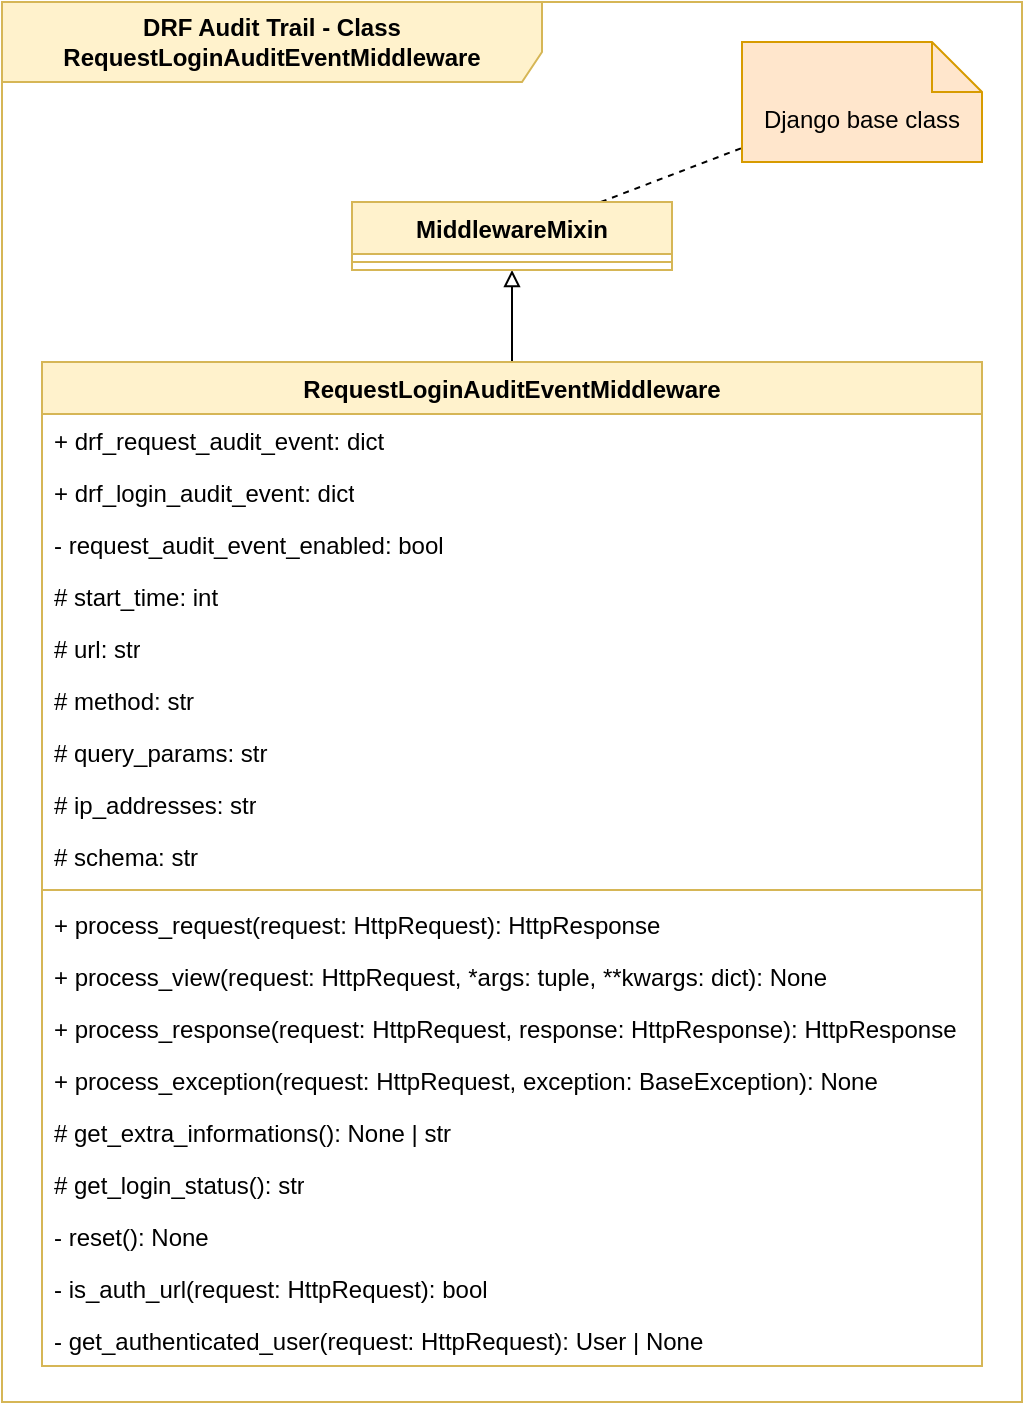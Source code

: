 <mxfile version="24.4.0" type="device" pages="5">
  <diagram name="Classes" id="BNUkrQ4gxxTXArtku14U">
    <mxGraphModel dx="2224" dy="1943" grid="1" gridSize="10" guides="1" tooltips="1" connect="1" arrows="1" fold="1" page="1" pageScale="1" pageWidth="850" pageHeight="1100" math="0" shadow="0">
      <root>
        <mxCell id="0" />
        <mxCell id="1" parent="0" />
        <mxCell id="EHABAdEqgiZOR1MLIZCe-3" value="&lt;b&gt;DRF Audit Trail - Class&lt;/b&gt;&lt;div&gt;&lt;b&gt;RequestLoginAuditEventMiddleware&lt;/b&gt;&lt;b&gt;&lt;br&gt;&lt;/b&gt;&lt;/div&gt;" style="shape=umlFrame;whiteSpace=wrap;html=1;pointerEvents=0;recursiveResize=0;container=1;collapsible=0;width=270;height=40;shadow=0;fillColor=#fff2cc;strokeColor=#d6b656;" parent="1" vertex="1">
          <mxGeometry x="-640" y="-990" width="510" height="700" as="geometry" />
        </mxCell>
        <mxCell id="eA1qzpGKKkhgZGazGJqd-11" style="rounded=0;orthogonalLoop=1;jettySize=auto;html=1;endArrow=block;endFill=0;shadow=0;entryX=0.5;entryY=1;entryDx=0;entryDy=0;exitX=0.5;exitY=0;exitDx=0;exitDy=0;" parent="EHABAdEqgiZOR1MLIZCe-3" source="NPW25lGTGLOJ43XzTEiW-12" target="NPW25lGTGLOJ43XzTEiW-4" edge="1">
          <mxGeometry relative="1" as="geometry">
            <mxPoint x="230" y="111.897" as="sourcePoint" />
            <mxPoint x="170" y="150" as="targetPoint" />
          </mxGeometry>
        </mxCell>
        <mxCell id="NPW25lGTGLOJ43XzTEiW-9" style="rounded=0;orthogonalLoop=1;jettySize=auto;html=1;dashed=1;endArrow=none;endFill=0;" parent="EHABAdEqgiZOR1MLIZCe-3" source="NPW25lGTGLOJ43XzTEiW-4" target="N1MeY7gcO140Hl4LK4jL-1" edge="1">
          <mxGeometry relative="1" as="geometry" />
        </mxCell>
        <mxCell id="NPW25lGTGLOJ43XzTEiW-4" value="&lt;b&gt;MiddlewareMixin&lt;/b&gt;" style="swimlane;fontStyle=1;align=center;verticalAlign=top;childLayout=stackLayout;horizontal=1;startSize=26;horizontalStack=0;resizeParent=1;resizeParentMax=0;resizeLast=0;collapsible=1;marginBottom=0;whiteSpace=wrap;html=1;fillColor=#fff2cc;strokeColor=#d6b656;" parent="EHABAdEqgiZOR1MLIZCe-3" vertex="1">
          <mxGeometry x="175" y="100" width="160" height="34" as="geometry" />
        </mxCell>
        <mxCell id="NPW25lGTGLOJ43XzTEiW-6" value="" style="line;strokeWidth=1;fillColor=none;align=left;verticalAlign=middle;spacingTop=-1;spacingLeft=3;spacingRight=3;rotatable=0;labelPosition=right;points=[];portConstraint=eastwest;strokeColor=inherit;" parent="NPW25lGTGLOJ43XzTEiW-4" vertex="1">
          <mxGeometry y="26" width="160" height="8" as="geometry" />
        </mxCell>
        <mxCell id="N1MeY7gcO140Hl4LK4jL-1" value="Django base class" style="shape=note2;boundedLbl=1;whiteSpace=wrap;html=1;size=25;verticalAlign=top;align=center;fillColor=#ffe6cc;strokeColor=#d79b00;" parent="EHABAdEqgiZOR1MLIZCe-3" vertex="1">
          <mxGeometry x="370" y="20" width="120" height="60" as="geometry" />
        </mxCell>
        <mxCell id="NPW25lGTGLOJ43XzTEiW-12" value="RequestLoginAuditEventMiddleware" style="swimlane;fontStyle=1;align=center;verticalAlign=top;childLayout=stackLayout;horizontal=1;startSize=26;horizontalStack=0;resizeParent=1;resizeParentMax=0;resizeLast=0;collapsible=1;marginBottom=0;whiteSpace=wrap;html=1;fillColor=#fff2cc;strokeColor=#d6b656;" parent="EHABAdEqgiZOR1MLIZCe-3" vertex="1">
          <mxGeometry x="20" y="180" width="470" height="502" as="geometry" />
        </mxCell>
        <mxCell id="NPW25lGTGLOJ43XzTEiW-13" value="+ drf_request_audit_event: dict" style="text;strokeColor=none;fillColor=none;align=left;verticalAlign=top;spacingLeft=4;spacingRight=4;overflow=hidden;rotatable=0;points=[[0,0.5],[1,0.5]];portConstraint=eastwest;whiteSpace=wrap;html=1;" parent="NPW25lGTGLOJ43XzTEiW-12" vertex="1">
          <mxGeometry y="26" width="470" height="26" as="geometry" />
        </mxCell>
        <mxCell id="NPW25lGTGLOJ43XzTEiW-17" value="+ drf_login_audit_event: dict" style="text;strokeColor=none;fillColor=none;align=left;verticalAlign=top;spacingLeft=4;spacingRight=4;overflow=hidden;rotatable=0;points=[[0,0.5],[1,0.5]];portConstraint=eastwest;whiteSpace=wrap;html=1;" parent="NPW25lGTGLOJ43XzTEiW-12" vertex="1">
          <mxGeometry y="52" width="470" height="26" as="geometry" />
        </mxCell>
        <mxCell id="NPW25lGTGLOJ43XzTEiW-18" value="- request_audit_event_enabled: bool" style="text;strokeColor=none;fillColor=none;align=left;verticalAlign=top;spacingLeft=4;spacingRight=4;overflow=hidden;rotatable=0;points=[[0,0.5],[1,0.5]];portConstraint=eastwest;whiteSpace=wrap;html=1;" parent="NPW25lGTGLOJ43XzTEiW-12" vertex="1">
          <mxGeometry y="78" width="470" height="26" as="geometry" />
        </mxCell>
        <mxCell id="NPW25lGTGLOJ43XzTEiW-19" value="# start_time: int" style="text;strokeColor=none;fillColor=none;align=left;verticalAlign=top;spacingLeft=4;spacingRight=4;overflow=hidden;rotatable=0;points=[[0,0.5],[1,0.5]];portConstraint=eastwest;whiteSpace=wrap;html=1;" parent="NPW25lGTGLOJ43XzTEiW-12" vertex="1">
          <mxGeometry y="104" width="470" height="26" as="geometry" />
        </mxCell>
        <mxCell id="NPW25lGTGLOJ43XzTEiW-20" value="# url: str" style="text;strokeColor=none;fillColor=none;align=left;verticalAlign=top;spacingLeft=4;spacingRight=4;overflow=hidden;rotatable=0;points=[[0,0.5],[1,0.5]];portConstraint=eastwest;whiteSpace=wrap;html=1;" parent="NPW25lGTGLOJ43XzTEiW-12" vertex="1">
          <mxGeometry y="130" width="470" height="26" as="geometry" />
        </mxCell>
        <mxCell id="NPW25lGTGLOJ43XzTEiW-21" value="# method: str" style="text;strokeColor=none;fillColor=none;align=left;verticalAlign=top;spacingLeft=4;spacingRight=4;overflow=hidden;rotatable=0;points=[[0,0.5],[1,0.5]];portConstraint=eastwest;whiteSpace=wrap;html=1;" parent="NPW25lGTGLOJ43XzTEiW-12" vertex="1">
          <mxGeometry y="156" width="470" height="26" as="geometry" />
        </mxCell>
        <mxCell id="NPW25lGTGLOJ43XzTEiW-22" value="# query_params: str" style="text;strokeColor=none;fillColor=none;align=left;verticalAlign=top;spacingLeft=4;spacingRight=4;overflow=hidden;rotatable=0;points=[[0,0.5],[1,0.5]];portConstraint=eastwest;whiteSpace=wrap;html=1;" parent="NPW25lGTGLOJ43XzTEiW-12" vertex="1">
          <mxGeometry y="182" width="470" height="26" as="geometry" />
        </mxCell>
        <mxCell id="NPW25lGTGLOJ43XzTEiW-23" value="# ip_addresses: str" style="text;strokeColor=none;fillColor=none;align=left;verticalAlign=top;spacingLeft=4;spacingRight=4;overflow=hidden;rotatable=0;points=[[0,0.5],[1,0.5]];portConstraint=eastwest;whiteSpace=wrap;html=1;" parent="NPW25lGTGLOJ43XzTEiW-12" vertex="1">
          <mxGeometry y="208" width="470" height="26" as="geometry" />
        </mxCell>
        <mxCell id="NPW25lGTGLOJ43XzTEiW-49" value="# schema: str" style="text;strokeColor=none;fillColor=none;align=left;verticalAlign=top;spacingLeft=4;spacingRight=4;overflow=hidden;rotatable=0;points=[[0,0.5],[1,0.5]];portConstraint=eastwest;whiteSpace=wrap;html=1;" parent="NPW25lGTGLOJ43XzTEiW-12" vertex="1">
          <mxGeometry y="234" width="470" height="26" as="geometry" />
        </mxCell>
        <mxCell id="NPW25lGTGLOJ43XzTEiW-14" value="" style="line;strokeWidth=1;fillColor=none;align=left;verticalAlign=middle;spacingTop=-1;spacingLeft=3;spacingRight=3;rotatable=0;labelPosition=right;points=[];portConstraint=eastwest;strokeColor=inherit;" parent="NPW25lGTGLOJ43XzTEiW-12" vertex="1">
          <mxGeometry y="260" width="470" height="8" as="geometry" />
        </mxCell>
        <mxCell id="NPW25lGTGLOJ43XzTEiW-15" value="+ process_request(request: HttpRequest): HttpResponse" style="text;strokeColor=none;fillColor=none;align=left;verticalAlign=top;spacingLeft=4;spacingRight=4;overflow=hidden;rotatable=0;points=[[0,0.5],[1,0.5]];portConstraint=eastwest;whiteSpace=wrap;html=1;" parent="NPW25lGTGLOJ43XzTEiW-12" vertex="1">
          <mxGeometry y="268" width="470" height="26" as="geometry" />
        </mxCell>
        <mxCell id="NPW25lGTGLOJ43XzTEiW-50" value="+ process_view(request: HttpRequest, *args: tuple, **kwargs: dict): None" style="text;strokeColor=none;fillColor=none;align=left;verticalAlign=top;spacingLeft=4;spacingRight=4;overflow=hidden;rotatable=0;points=[[0,0.5],[1,0.5]];portConstraint=eastwest;whiteSpace=wrap;html=1;" parent="NPW25lGTGLOJ43XzTEiW-12" vertex="1">
          <mxGeometry y="294" width="470" height="26" as="geometry" />
        </mxCell>
        <mxCell id="NPW25lGTGLOJ43XzTEiW-51" value="+ process_response(request: HttpRequest, response: HttpResponse): HttpResponse" style="text;strokeColor=none;fillColor=none;align=left;verticalAlign=top;spacingLeft=4;spacingRight=4;overflow=hidden;rotatable=0;points=[[0,0.5],[1,0.5]];portConstraint=eastwest;whiteSpace=wrap;html=1;" parent="NPW25lGTGLOJ43XzTEiW-12" vertex="1">
          <mxGeometry y="320" width="470" height="26" as="geometry" />
        </mxCell>
        <mxCell id="NPW25lGTGLOJ43XzTEiW-52" value="+ process_exception(request: HttpRequest, exception: BaseException): None" style="text;strokeColor=none;fillColor=none;align=left;verticalAlign=top;spacingLeft=4;spacingRight=4;overflow=hidden;rotatable=0;points=[[0,0.5],[1,0.5]];portConstraint=eastwest;whiteSpace=wrap;html=1;" parent="NPW25lGTGLOJ43XzTEiW-12" vertex="1">
          <mxGeometry y="346" width="470" height="26" as="geometry" />
        </mxCell>
        <mxCell id="NPW25lGTGLOJ43XzTEiW-53" value="# get_extra_informations(): None | str" style="text;strokeColor=none;fillColor=none;align=left;verticalAlign=top;spacingLeft=4;spacingRight=4;overflow=hidden;rotatable=0;points=[[0,0.5],[1,0.5]];portConstraint=eastwest;whiteSpace=wrap;html=1;" parent="NPW25lGTGLOJ43XzTEiW-12" vertex="1">
          <mxGeometry y="372" width="470" height="26" as="geometry" />
        </mxCell>
        <mxCell id="NPW25lGTGLOJ43XzTEiW-54" value="# get_login_status(): str" style="text;strokeColor=none;fillColor=none;align=left;verticalAlign=top;spacingLeft=4;spacingRight=4;overflow=hidden;rotatable=0;points=[[0,0.5],[1,0.5]];portConstraint=eastwest;whiteSpace=wrap;html=1;" parent="NPW25lGTGLOJ43XzTEiW-12" vertex="1">
          <mxGeometry y="398" width="470" height="26" as="geometry" />
        </mxCell>
        <mxCell id="NPW25lGTGLOJ43XzTEiW-55" value="- reset(): None" style="text;strokeColor=none;fillColor=none;align=left;verticalAlign=top;spacingLeft=4;spacingRight=4;overflow=hidden;rotatable=0;points=[[0,0.5],[1,0.5]];portConstraint=eastwest;whiteSpace=wrap;html=1;" parent="NPW25lGTGLOJ43XzTEiW-12" vertex="1">
          <mxGeometry y="424" width="470" height="26" as="geometry" />
        </mxCell>
        <mxCell id="NPW25lGTGLOJ43XzTEiW-56" value="- is_auth_url(request: HttpRequest): bool" style="text;strokeColor=none;fillColor=none;align=left;verticalAlign=top;spacingLeft=4;spacingRight=4;overflow=hidden;rotatable=0;points=[[0,0.5],[1,0.5]];portConstraint=eastwest;whiteSpace=wrap;html=1;" parent="NPW25lGTGLOJ43XzTEiW-12" vertex="1">
          <mxGeometry y="450" width="470" height="26" as="geometry" />
        </mxCell>
        <mxCell id="NPW25lGTGLOJ43XzTEiW-57" value="- get_authenticated_user(request: HttpRequest): User | None" style="text;strokeColor=none;fillColor=none;align=left;verticalAlign=top;spacingLeft=4;spacingRight=4;overflow=hidden;rotatable=0;points=[[0,0.5],[1,0.5]];portConstraint=eastwest;whiteSpace=wrap;html=1;" parent="NPW25lGTGLOJ43XzTEiW-12" vertex="1">
          <mxGeometry y="476" width="470" height="26" as="geometry" />
        </mxCell>
      </root>
    </mxGraphModel>
  </diagram>
  <diagram id="JHTwjO6HbVxCdvPvqPvJ" name="DER">
    <mxGraphModel dx="1374" dy="843" grid="1" gridSize="10" guides="1" tooltips="1" connect="1" arrows="1" fold="1" page="1" pageScale="1" pageWidth="850" pageHeight="1100" math="0" shadow="0">
      <root>
        <mxCell id="0" />
        <mxCell id="1" parent="0" />
        <mxCell id="_B_bOpre39auC-GVk16h-1" value="&lt;span style=&quot;font-weight: 700;&quot;&gt;DRF Audit Trail - DER&lt;/span&gt;" style="shape=umlFrame;whiteSpace=wrap;html=1;pointerEvents=0;recursiveResize=0;container=1;collapsible=0;width=160;fillColor=#fff2cc;strokeColor=#d6b656;" parent="1" vertex="1">
          <mxGeometry x="40" y="250" width="770" height="520" as="geometry" />
        </mxCell>
        <mxCell id="0nlEcby6L9T7chjrlaOP-10" value="RequestAuditEvent" style="shape=table;startSize=30;container=1;collapsible=1;childLayout=tableLayout;fixedRows=1;rowLines=0;fontStyle=1;align=center;resizeLast=1;html=1;fillColor=#fff2cc;strokeColor=#d6b656;" parent="_B_bOpre39auC-GVk16h-1" vertex="1">
          <mxGeometry x="300" y="20" width="180" height="480" as="geometry" />
        </mxCell>
        <mxCell id="0nlEcby6L9T7chjrlaOP-11" value="" style="shape=tableRow;horizontal=0;startSize=0;swimlaneHead=0;swimlaneBody=0;fillColor=none;collapsible=0;dropTarget=0;points=[[0,0.5],[1,0.5]];portConstraint=eastwest;top=0;left=0;right=0;bottom=1;" parent="0nlEcby6L9T7chjrlaOP-10" vertex="1">
          <mxGeometry y="30" width="180" height="30" as="geometry" />
        </mxCell>
        <mxCell id="0nlEcby6L9T7chjrlaOP-12" value="PK" style="shape=partialRectangle;connectable=0;fillColor=none;top=0;left=0;bottom=0;right=0;fontStyle=1;overflow=hidden;whiteSpace=wrap;html=1;" parent="0nlEcby6L9T7chjrlaOP-11" vertex="1">
          <mxGeometry width="30" height="30" as="geometry">
            <mxRectangle width="30" height="30" as="alternateBounds" />
          </mxGeometry>
        </mxCell>
        <mxCell id="0nlEcby6L9T7chjrlaOP-13" value="id - int" style="shape=partialRectangle;connectable=0;fillColor=none;top=0;left=0;bottom=0;right=0;align=left;spacingLeft=6;fontStyle=5;overflow=hidden;whiteSpace=wrap;html=1;" parent="0nlEcby6L9T7chjrlaOP-11" vertex="1">
          <mxGeometry x="30" width="150" height="30" as="geometry">
            <mxRectangle width="150" height="30" as="alternateBounds" />
          </mxGeometry>
        </mxCell>
        <mxCell id="0nlEcby6L9T7chjrlaOP-17" value="" style="shape=tableRow;horizontal=0;startSize=0;swimlaneHead=0;swimlaneBody=0;fillColor=none;collapsible=0;dropTarget=0;points=[[0,0.5],[1,0.5]];portConstraint=eastwest;top=0;left=0;right=0;bottom=0;" parent="0nlEcby6L9T7chjrlaOP-10" vertex="1">
          <mxGeometry y="60" width="180" height="30" as="geometry" />
        </mxCell>
        <mxCell id="0nlEcby6L9T7chjrlaOP-18" value="" style="shape=partialRectangle;connectable=0;fillColor=none;top=0;left=0;bottom=0;right=0;editable=1;overflow=hidden;whiteSpace=wrap;html=1;" parent="0nlEcby6L9T7chjrlaOP-17" vertex="1">
          <mxGeometry width="30" height="30" as="geometry">
            <mxRectangle width="30" height="30" as="alternateBounds" />
          </mxGeometry>
        </mxCell>
        <mxCell id="0nlEcby6L9T7chjrlaOP-19" value="extra_information - text" style="shape=partialRectangle;connectable=0;fillColor=none;top=0;left=0;bottom=0;right=0;align=left;spacingLeft=6;overflow=hidden;whiteSpace=wrap;html=1;" parent="0nlEcby6L9T7chjrlaOP-17" vertex="1">
          <mxGeometry x="30" width="150" height="30" as="geometry">
            <mxRectangle width="150" height="30" as="alternateBounds" />
          </mxGeometry>
        </mxCell>
        <mxCell id="0nlEcby6L9T7chjrlaOP-20" value="" style="shape=tableRow;horizontal=0;startSize=0;swimlaneHead=0;swimlaneBody=0;fillColor=none;collapsible=0;dropTarget=0;points=[[0,0.5],[1,0.5]];portConstraint=eastwest;top=0;left=0;right=0;bottom=0;" parent="0nlEcby6L9T7chjrlaOP-10" vertex="1">
          <mxGeometry y="90" width="180" height="30" as="geometry" />
        </mxCell>
        <mxCell id="0nlEcby6L9T7chjrlaOP-21" value="" style="shape=partialRectangle;connectable=0;fillColor=none;top=0;left=0;bottom=0;right=0;editable=1;overflow=hidden;whiteSpace=wrap;html=1;" parent="0nlEcby6L9T7chjrlaOP-20" vertex="1">
          <mxGeometry width="30" height="30" as="geometry">
            <mxRectangle width="30" height="30" as="alternateBounds" />
          </mxGeometry>
        </mxCell>
        <mxCell id="0nlEcby6L9T7chjrlaOP-22" value="datetime - datetime" style="shape=partialRectangle;connectable=0;fillColor=none;top=0;left=0;bottom=0;right=0;align=left;spacingLeft=6;overflow=hidden;whiteSpace=wrap;html=1;" parent="0nlEcby6L9T7chjrlaOP-20" vertex="1">
          <mxGeometry x="30" width="150" height="30" as="geometry">
            <mxRectangle width="150" height="30" as="alternateBounds" />
          </mxGeometry>
        </mxCell>
        <mxCell id="0nlEcby6L9T7chjrlaOP-26" value="" style="shape=tableRow;horizontal=0;startSize=0;swimlaneHead=0;swimlaneBody=0;fillColor=none;collapsible=0;dropTarget=0;points=[[0,0.5],[1,0.5]];portConstraint=eastwest;top=0;left=0;right=0;bottom=0;" parent="0nlEcby6L9T7chjrlaOP-10" vertex="1">
          <mxGeometry y="120" width="180" height="30" as="geometry" />
        </mxCell>
        <mxCell id="0nlEcby6L9T7chjrlaOP-27" value="&lt;b&gt;FK&lt;/b&gt;" style="shape=partialRectangle;connectable=0;fillColor=none;top=0;left=0;bottom=0;right=0;editable=1;overflow=hidden;whiteSpace=wrap;html=1;" parent="0nlEcby6L9T7chjrlaOP-26" vertex="1">
          <mxGeometry width="30" height="30" as="geometry">
            <mxRectangle width="30" height="30" as="alternateBounds" />
          </mxGeometry>
        </mxCell>
        <mxCell id="0nlEcby6L9T7chjrlaOP-28" value="user - int" style="shape=partialRectangle;connectable=0;fillColor=none;top=0;left=0;bottom=0;right=0;align=left;spacingLeft=6;overflow=hidden;whiteSpace=wrap;html=1;" parent="0nlEcby6L9T7chjrlaOP-26" vertex="1">
          <mxGeometry x="30" width="150" height="30" as="geometry">
            <mxRectangle width="150" height="30" as="alternateBounds" />
          </mxGeometry>
        </mxCell>
        <mxCell id="0nlEcby6L9T7chjrlaOP-29" value="" style="shape=tableRow;horizontal=0;startSize=0;swimlaneHead=0;swimlaneBody=0;fillColor=none;collapsible=0;dropTarget=0;points=[[0,0.5],[1,0.5]];portConstraint=eastwest;top=0;left=0;right=0;bottom=0;" parent="0nlEcby6L9T7chjrlaOP-10" vertex="1">
          <mxGeometry y="150" width="180" height="30" as="geometry" />
        </mxCell>
        <mxCell id="0nlEcby6L9T7chjrlaOP-30" value="" style="shape=partialRectangle;connectable=0;fillColor=none;top=0;left=0;bottom=0;right=0;editable=1;overflow=hidden;whiteSpace=wrap;html=1;" parent="0nlEcby6L9T7chjrlaOP-29" vertex="1">
          <mxGeometry width="30" height="30" as="geometry">
            <mxRectangle width="30" height="30" as="alternateBounds" />
          </mxGeometry>
        </mxCell>
        <mxCell id="0nlEcby6L9T7chjrlaOP-31" value="ip_addresses - char" style="shape=partialRectangle;connectable=0;fillColor=none;top=0;left=0;bottom=0;right=0;align=left;spacingLeft=6;overflow=hidden;whiteSpace=wrap;html=1;" parent="0nlEcby6L9T7chjrlaOP-29" vertex="1">
          <mxGeometry x="30" width="150" height="30" as="geometry">
            <mxRectangle width="150" height="30" as="alternateBounds" />
          </mxGeometry>
        </mxCell>
        <mxCell id="0nlEcby6L9T7chjrlaOP-32" value="" style="shape=tableRow;horizontal=0;startSize=0;swimlaneHead=0;swimlaneBody=0;fillColor=none;collapsible=0;dropTarget=0;points=[[0,0.5],[1,0.5]];portConstraint=eastwest;top=0;left=0;right=0;bottom=0;" parent="0nlEcby6L9T7chjrlaOP-10" vertex="1">
          <mxGeometry y="180" width="180" height="30" as="geometry" />
        </mxCell>
        <mxCell id="0nlEcby6L9T7chjrlaOP-33" value="" style="shape=partialRectangle;connectable=0;fillColor=none;top=0;left=0;bottom=0;right=0;editable=1;overflow=hidden;whiteSpace=wrap;html=1;" parent="0nlEcby6L9T7chjrlaOP-32" vertex="1">
          <mxGeometry width="30" height="30" as="geometry">
            <mxRectangle width="30" height="30" as="alternateBounds" />
          </mxGeometry>
        </mxCell>
        <mxCell id="0nlEcby6L9T7chjrlaOP-34" value="method - char" style="shape=partialRectangle;connectable=0;fillColor=none;top=0;left=0;bottom=0;right=0;align=left;spacingLeft=6;overflow=hidden;whiteSpace=wrap;html=1;" parent="0nlEcby6L9T7chjrlaOP-32" vertex="1">
          <mxGeometry x="30" width="150" height="30" as="geometry">
            <mxRectangle width="150" height="30" as="alternateBounds" />
          </mxGeometry>
        </mxCell>
        <mxCell id="1fB6QBnC89j-sLLrV6No-23" value="" style="shape=tableRow;horizontal=0;startSize=0;swimlaneHead=0;swimlaneBody=0;fillColor=none;collapsible=0;dropTarget=0;points=[[0,0.5],[1,0.5]];portConstraint=eastwest;top=0;left=0;right=0;bottom=0;" parent="0nlEcby6L9T7chjrlaOP-10" vertex="1">
          <mxGeometry y="210" width="180" height="30" as="geometry" />
        </mxCell>
        <mxCell id="1fB6QBnC89j-sLLrV6No-24" value="" style="shape=partialRectangle;connectable=0;fillColor=none;top=0;left=0;bottom=0;right=0;editable=1;overflow=hidden;whiteSpace=wrap;html=1;" parent="1fB6QBnC89j-sLLrV6No-23" vertex="1">
          <mxGeometry width="30" height="30" as="geometry">
            <mxRectangle width="30" height="30" as="alternateBounds" />
          </mxGeometry>
        </mxCell>
        <mxCell id="1fB6QBnC89j-sLLrV6No-25" value="url - char" style="shape=partialRectangle;connectable=0;fillColor=none;top=0;left=0;bottom=0;right=0;align=left;spacingLeft=6;overflow=hidden;whiteSpace=wrap;html=1;" parent="1fB6QBnC89j-sLLrV6No-23" vertex="1">
          <mxGeometry x="30" width="150" height="30" as="geometry">
            <mxRectangle width="150" height="30" as="alternateBounds" />
          </mxGeometry>
        </mxCell>
        <mxCell id="1fB6QBnC89j-sLLrV6No-26" value="" style="shape=tableRow;horizontal=0;startSize=0;swimlaneHead=0;swimlaneBody=0;fillColor=none;collapsible=0;dropTarget=0;points=[[0,0.5],[1,0.5]];portConstraint=eastwest;top=0;left=0;right=0;bottom=0;" parent="0nlEcby6L9T7chjrlaOP-10" vertex="1">
          <mxGeometry y="240" width="180" height="30" as="geometry" />
        </mxCell>
        <mxCell id="1fB6QBnC89j-sLLrV6No-27" value="" style="shape=partialRectangle;connectable=0;fillColor=none;top=0;left=0;bottom=0;right=0;editable=1;overflow=hidden;whiteSpace=wrap;html=1;" parent="1fB6QBnC89j-sLLrV6No-26" vertex="1">
          <mxGeometry width="30" height="30" as="geometry">
            <mxRectangle width="30" height="30" as="alternateBounds" />
          </mxGeometry>
        </mxCell>
        <mxCell id="1fB6QBnC89j-sLLrV6No-28" value="query_params - char" style="shape=partialRectangle;connectable=0;fillColor=none;top=0;left=0;bottom=0;right=0;align=left;spacingLeft=6;overflow=hidden;whiteSpace=wrap;html=1;" parent="1fB6QBnC89j-sLLrV6No-26" vertex="1">
          <mxGeometry x="30" width="150" height="30" as="geometry">
            <mxRectangle width="150" height="30" as="alternateBounds" />
          </mxGeometry>
        </mxCell>
        <mxCell id="1fB6QBnC89j-sLLrV6No-29" value="" style="shape=tableRow;horizontal=0;startSize=0;swimlaneHead=0;swimlaneBody=0;fillColor=none;collapsible=0;dropTarget=0;points=[[0,0.5],[1,0.5]];portConstraint=eastwest;top=0;left=0;right=0;bottom=0;" parent="0nlEcby6L9T7chjrlaOP-10" vertex="1">
          <mxGeometry y="270" width="180" height="30" as="geometry" />
        </mxCell>
        <mxCell id="1fB6QBnC89j-sLLrV6No-30" value="" style="shape=partialRectangle;connectable=0;fillColor=none;top=0;left=0;bottom=0;right=0;editable=1;overflow=hidden;whiteSpace=wrap;html=1;" parent="1fB6QBnC89j-sLLrV6No-29" vertex="1">
          <mxGeometry width="30" height="30" as="geometry">
            <mxRectangle width="30" height="30" as="alternateBounds" />
          </mxGeometry>
        </mxCell>
        <mxCell id="1fB6QBnC89j-sLLrV6No-31" value="request_type - char" style="shape=partialRectangle;connectable=0;fillColor=none;top=0;left=0;bottom=0;right=0;align=left;spacingLeft=6;overflow=hidden;whiteSpace=wrap;html=1;" parent="1fB6QBnC89j-sLLrV6No-29" vertex="1">
          <mxGeometry x="30" width="150" height="30" as="geometry">
            <mxRectangle width="150" height="30" as="alternateBounds" />
          </mxGeometry>
        </mxCell>
        <mxCell id="1fB6QBnC89j-sLLrV6No-32" value="" style="shape=tableRow;horizontal=0;startSize=0;swimlaneHead=0;swimlaneBody=0;fillColor=none;collapsible=0;dropTarget=0;points=[[0,0.5],[1,0.5]];portConstraint=eastwest;top=0;left=0;right=0;bottom=0;" parent="0nlEcby6L9T7chjrlaOP-10" vertex="1">
          <mxGeometry y="300" width="180" height="30" as="geometry" />
        </mxCell>
        <mxCell id="1fB6QBnC89j-sLLrV6No-33" value="" style="shape=partialRectangle;connectable=0;fillColor=none;top=0;left=0;bottom=0;right=0;editable=1;overflow=hidden;whiteSpace=wrap;html=1;" parent="1fB6QBnC89j-sLLrV6No-32" vertex="1">
          <mxGeometry width="30" height="30" as="geometry">
            <mxRectangle width="30" height="30" as="alternateBounds" />
          </mxGeometry>
        </mxCell>
        <mxCell id="1fB6QBnC89j-sLLrV6No-34" value="status_code - int" style="shape=partialRectangle;connectable=0;fillColor=none;top=0;left=0;bottom=0;right=0;align=left;spacingLeft=6;overflow=hidden;whiteSpace=wrap;html=1;" parent="1fB6QBnC89j-sLLrV6No-32" vertex="1">
          <mxGeometry x="30" width="150" height="30" as="geometry">
            <mxRectangle width="150" height="30" as="alternateBounds" />
          </mxGeometry>
        </mxCell>
        <mxCell id="1fB6QBnC89j-sLLrV6No-35" value="" style="shape=tableRow;horizontal=0;startSize=0;swimlaneHead=0;swimlaneBody=0;fillColor=none;collapsible=0;dropTarget=0;points=[[0,0.5],[1,0.5]];portConstraint=eastwest;top=0;left=0;right=0;bottom=0;" parent="0nlEcby6L9T7chjrlaOP-10" vertex="1">
          <mxGeometry y="330" width="180" height="30" as="geometry" />
        </mxCell>
        <mxCell id="1fB6QBnC89j-sLLrV6No-36" value="" style="shape=partialRectangle;connectable=0;fillColor=none;top=0;left=0;bottom=0;right=0;editable=1;overflow=hidden;whiteSpace=wrap;html=1;" parent="1fB6QBnC89j-sLLrV6No-35" vertex="1">
          <mxGeometry width="30" height="30" as="geometry">
            <mxRectangle width="30" height="30" as="alternateBounds" />
          </mxGeometry>
        </mxCell>
        <mxCell id="1fB6QBnC89j-sLLrV6No-37" value="response_time - float" style="shape=partialRectangle;connectable=0;fillColor=none;top=0;left=0;bottom=0;right=0;align=left;spacingLeft=6;overflow=hidden;whiteSpace=wrap;html=1;" parent="1fB6QBnC89j-sLLrV6No-35" vertex="1">
          <mxGeometry x="30" width="150" height="30" as="geometry">
            <mxRectangle width="150" height="30" as="alternateBounds" />
          </mxGeometry>
        </mxCell>
        <mxCell id="_B_bOpre39auC-GVk16h-68" value="" style="shape=tableRow;horizontal=0;startSize=0;swimlaneHead=0;swimlaneBody=0;fillColor=none;collapsible=0;dropTarget=0;points=[[0,0.5],[1,0.5]];portConstraint=eastwest;top=0;left=0;right=0;bottom=0;" parent="0nlEcby6L9T7chjrlaOP-10" vertex="1">
          <mxGeometry y="360" width="180" height="30" as="geometry" />
        </mxCell>
        <mxCell id="_B_bOpre39auC-GVk16h-69" value="" style="shape=partialRectangle;connectable=0;fillColor=none;top=0;left=0;bottom=0;right=0;editable=1;overflow=hidden;whiteSpace=wrap;html=1;" parent="_B_bOpre39auC-GVk16h-68" vertex="1">
          <mxGeometry width="30" height="30" as="geometry">
            <mxRectangle width="30" height="30" as="alternateBounds" />
          </mxGeometry>
        </mxCell>
        <mxCell id="_B_bOpre39auC-GVk16h-70" value="response_size - int" style="shape=partialRectangle;connectable=0;fillColor=none;top=0;left=0;bottom=0;right=0;align=left;spacingLeft=6;overflow=hidden;whiteSpace=wrap;html=1;" parent="_B_bOpre39auC-GVk16h-68" vertex="1">
          <mxGeometry x="30" width="150" height="30" as="geometry">
            <mxRectangle width="150" height="30" as="alternateBounds" />
          </mxGeometry>
        </mxCell>
        <mxCell id="1fB6QBnC89j-sLLrV6No-38" value="" style="shape=tableRow;horizontal=0;startSize=0;swimlaneHead=0;swimlaneBody=0;fillColor=none;collapsible=0;dropTarget=0;points=[[0,0.5],[1,0.5]];portConstraint=eastwest;top=0;left=0;right=0;bottom=0;" parent="0nlEcby6L9T7chjrlaOP-10" vertex="1">
          <mxGeometry y="390" width="180" height="30" as="geometry" />
        </mxCell>
        <mxCell id="1fB6QBnC89j-sLLrV6No-39" value="" style="shape=partialRectangle;connectable=0;fillColor=none;top=0;left=0;bottom=0;right=0;editable=1;overflow=hidden;whiteSpace=wrap;html=1;" parent="1fB6QBnC89j-sLLrV6No-38" vertex="1">
          <mxGeometry width="30" height="30" as="geometry">
            <mxRectangle width="30" height="30" as="alternateBounds" />
          </mxGeometry>
        </mxCell>
        <mxCell id="1fB6QBnC89j-sLLrV6No-40" value="error_type - char" style="shape=partialRectangle;connectable=0;fillColor=none;top=0;left=0;bottom=0;right=0;align=left;spacingLeft=6;overflow=hidden;whiteSpace=wrap;html=1;" parent="1fB6QBnC89j-sLLrV6No-38" vertex="1">
          <mxGeometry x="30" width="150" height="30" as="geometry">
            <mxRectangle width="150" height="30" as="alternateBounds" />
          </mxGeometry>
        </mxCell>
        <mxCell id="1fB6QBnC89j-sLLrV6No-41" value="" style="shape=tableRow;horizontal=0;startSize=0;swimlaneHead=0;swimlaneBody=0;fillColor=none;collapsible=0;dropTarget=0;points=[[0,0.5],[1,0.5]];portConstraint=eastwest;top=0;left=0;right=0;bottom=0;" parent="0nlEcby6L9T7chjrlaOP-10" vertex="1">
          <mxGeometry y="420" width="180" height="30" as="geometry" />
        </mxCell>
        <mxCell id="1fB6QBnC89j-sLLrV6No-42" value="" style="shape=partialRectangle;connectable=0;fillColor=none;top=0;left=0;bottom=0;right=0;editable=1;overflow=hidden;whiteSpace=wrap;html=1;" parent="1fB6QBnC89j-sLLrV6No-41" vertex="1">
          <mxGeometry width="30" height="30" as="geometry">
            <mxRectangle width="30" height="30" as="alternateBounds" />
          </mxGeometry>
        </mxCell>
        <mxCell id="1fB6QBnC89j-sLLrV6No-43" value="error_message - text" style="shape=partialRectangle;connectable=0;fillColor=none;top=0;left=0;bottom=0;right=0;align=left;spacingLeft=6;overflow=hidden;whiteSpace=wrap;html=1;" parent="1fB6QBnC89j-sLLrV6No-41" vertex="1">
          <mxGeometry x="30" width="150" height="30" as="geometry">
            <mxRectangle width="150" height="30" as="alternateBounds" />
          </mxGeometry>
        </mxCell>
        <mxCell id="1fB6QBnC89j-sLLrV6No-44" value="" style="shape=tableRow;horizontal=0;startSize=0;swimlaneHead=0;swimlaneBody=0;fillColor=none;collapsible=0;dropTarget=0;points=[[0,0.5],[1,0.5]];portConstraint=eastwest;top=0;left=0;right=0;bottom=0;" parent="0nlEcby6L9T7chjrlaOP-10" vertex="1">
          <mxGeometry y="450" width="180" height="30" as="geometry" />
        </mxCell>
        <mxCell id="1fB6QBnC89j-sLLrV6No-45" value="" style="shape=partialRectangle;connectable=0;fillColor=none;top=0;left=0;bottom=0;right=0;editable=1;overflow=hidden;whiteSpace=wrap;html=1;" parent="1fB6QBnC89j-sLLrV6No-44" vertex="1">
          <mxGeometry width="30" height="30" as="geometry">
            <mxRectangle width="30" height="30" as="alternateBounds" />
          </mxGeometry>
        </mxCell>
        <mxCell id="1fB6QBnC89j-sLLrV6No-46" value="error_stacktrace - text" style="shape=partialRectangle;connectable=0;fillColor=none;top=0;left=0;bottom=0;right=0;align=left;spacingLeft=6;overflow=hidden;whiteSpace=wrap;html=1;" parent="1fB6QBnC89j-sLLrV6No-44" vertex="1">
          <mxGeometry x="30" width="150" height="30" as="geometry">
            <mxRectangle width="150" height="30" as="alternateBounds" />
          </mxGeometry>
        </mxCell>
        <mxCell id="bzp6KQlfHaJFWQhwAEtc-1" value="LoginAuditEvent" style="shape=table;startSize=30;container=1;collapsible=1;childLayout=tableLayout;fixedRows=1;rowLines=0;fontStyle=1;align=center;resizeLast=1;html=1;fillColor=#fff2cc;strokeColor=#d6b656;" parent="_B_bOpre39auC-GVk16h-1" vertex="1">
          <mxGeometry x="20" y="120" width="180" height="180" as="geometry" />
        </mxCell>
        <mxCell id="bzp6KQlfHaJFWQhwAEtc-2" value="" style="shape=tableRow;horizontal=0;startSize=0;swimlaneHead=0;swimlaneBody=0;fillColor=none;collapsible=0;dropTarget=0;points=[[0,0.5],[1,0.5]];portConstraint=eastwest;top=0;left=0;right=0;bottom=1;" parent="bzp6KQlfHaJFWQhwAEtc-1" vertex="1">
          <mxGeometry y="30" width="180" height="30" as="geometry" />
        </mxCell>
        <mxCell id="bzp6KQlfHaJFWQhwAEtc-3" value="PK" style="shape=partialRectangle;connectable=0;fillColor=none;top=0;left=0;bottom=0;right=0;fontStyle=1;overflow=hidden;whiteSpace=wrap;html=1;" parent="bzp6KQlfHaJFWQhwAEtc-2" vertex="1">
          <mxGeometry width="30" height="30" as="geometry">
            <mxRectangle width="30" height="30" as="alternateBounds" />
          </mxGeometry>
        </mxCell>
        <mxCell id="bzp6KQlfHaJFWQhwAEtc-4" value="id - int" style="shape=partialRectangle;connectable=0;fillColor=none;top=0;left=0;bottom=0;right=0;align=left;spacingLeft=6;fontStyle=5;overflow=hidden;whiteSpace=wrap;html=1;" parent="bzp6KQlfHaJFWQhwAEtc-2" vertex="1">
          <mxGeometry x="30" width="150" height="30" as="geometry">
            <mxRectangle width="150" height="30" as="alternateBounds" />
          </mxGeometry>
        </mxCell>
        <mxCell id="bzp6KQlfHaJFWQhwAEtc-8" value="" style="shape=tableRow;horizontal=0;startSize=0;swimlaneHead=0;swimlaneBody=0;fillColor=none;collapsible=0;dropTarget=0;points=[[0,0.5],[1,0.5]];portConstraint=eastwest;top=0;left=0;right=0;bottom=0;" parent="bzp6KQlfHaJFWQhwAEtc-1" vertex="1">
          <mxGeometry y="60" width="180" height="30" as="geometry" />
        </mxCell>
        <mxCell id="bzp6KQlfHaJFWQhwAEtc-9" value="" style="shape=partialRectangle;connectable=0;fillColor=none;top=0;left=0;bottom=0;right=0;editable=1;overflow=hidden;whiteSpace=wrap;html=1;" parent="bzp6KQlfHaJFWQhwAEtc-8" vertex="1">
          <mxGeometry width="30" height="30" as="geometry">
            <mxRectangle width="30" height="30" as="alternateBounds" />
          </mxGeometry>
        </mxCell>
        <mxCell id="bzp6KQlfHaJFWQhwAEtc-10" value="extra_information - text" style="shape=partialRectangle;connectable=0;fillColor=none;top=0;left=0;bottom=0;right=0;align=left;spacingLeft=6;overflow=hidden;whiteSpace=wrap;html=1;" parent="bzp6KQlfHaJFWQhwAEtc-8" vertex="1">
          <mxGeometry x="30" width="150" height="30" as="geometry">
            <mxRectangle width="150" height="30" as="alternateBounds" />
          </mxGeometry>
        </mxCell>
        <mxCell id="bzp6KQlfHaJFWQhwAEtc-11" value="" style="shape=tableRow;horizontal=0;startSize=0;swimlaneHead=0;swimlaneBody=0;fillColor=none;collapsible=0;dropTarget=0;points=[[0,0.5],[1,0.5]];portConstraint=eastwest;top=0;left=0;right=0;bottom=0;" parent="bzp6KQlfHaJFWQhwAEtc-1" vertex="1">
          <mxGeometry y="90" width="180" height="30" as="geometry" />
        </mxCell>
        <mxCell id="bzp6KQlfHaJFWQhwAEtc-12" value="" style="shape=partialRectangle;connectable=0;fillColor=none;top=0;left=0;bottom=0;right=0;editable=1;overflow=hidden;whiteSpace=wrap;html=1;" parent="bzp6KQlfHaJFWQhwAEtc-11" vertex="1">
          <mxGeometry width="30" height="30" as="geometry">
            <mxRectangle width="30" height="30" as="alternateBounds" />
          </mxGeometry>
        </mxCell>
        <mxCell id="bzp6KQlfHaJFWQhwAEtc-13" value="datetime - datetime" style="shape=partialRectangle;connectable=0;fillColor=none;top=0;left=0;bottom=0;right=0;align=left;spacingLeft=6;overflow=hidden;whiteSpace=wrap;html=1;" parent="bzp6KQlfHaJFWQhwAEtc-11" vertex="1">
          <mxGeometry x="30" width="150" height="30" as="geometry">
            <mxRectangle width="150" height="30" as="alternateBounds" />
          </mxGeometry>
        </mxCell>
        <mxCell id="0nlEcby6L9T7chjrlaOP-7" value="" style="shape=tableRow;horizontal=0;startSize=0;swimlaneHead=0;swimlaneBody=0;fillColor=none;collapsible=0;dropTarget=0;points=[[0,0.5],[1,0.5]];portConstraint=eastwest;top=0;left=0;right=0;bottom=0;" parent="bzp6KQlfHaJFWQhwAEtc-1" vertex="1">
          <mxGeometry y="120" width="180" height="30" as="geometry" />
        </mxCell>
        <mxCell id="0nlEcby6L9T7chjrlaOP-8" value="" style="shape=partialRectangle;connectable=0;fillColor=none;top=0;left=0;bottom=0;right=0;editable=1;overflow=hidden;whiteSpace=wrap;html=1;" parent="0nlEcby6L9T7chjrlaOP-7" vertex="1">
          <mxGeometry width="30" height="30" as="geometry">
            <mxRectangle width="30" height="30" as="alternateBounds" />
          </mxGeometry>
        </mxCell>
        <mxCell id="0nlEcby6L9T7chjrlaOP-9" value="status - char" style="shape=partialRectangle;connectable=0;fillColor=none;top=0;left=0;bottom=0;right=0;align=left;spacingLeft=6;overflow=hidden;whiteSpace=wrap;html=1;" parent="0nlEcby6L9T7chjrlaOP-7" vertex="1">
          <mxGeometry x="30" width="150" height="30" as="geometry">
            <mxRectangle width="150" height="30" as="alternateBounds" />
          </mxGeometry>
        </mxCell>
        <mxCell id="0nlEcby6L9T7chjrlaOP-4" value="" style="shape=tableRow;horizontal=0;startSize=0;swimlaneHead=0;swimlaneBody=0;fillColor=none;collapsible=0;dropTarget=0;points=[[0,0.5],[1,0.5]];portConstraint=eastwest;top=0;left=0;right=0;bottom=0;" parent="bzp6KQlfHaJFWQhwAEtc-1" vertex="1">
          <mxGeometry y="150" width="180" height="30" as="geometry" />
        </mxCell>
        <mxCell id="0nlEcby6L9T7chjrlaOP-5" value="&lt;b&gt;FK&lt;/b&gt;" style="shape=partialRectangle;connectable=0;fillColor=none;top=0;left=0;bottom=0;right=0;editable=1;overflow=hidden;whiteSpace=wrap;html=1;" parent="0nlEcby6L9T7chjrlaOP-4" vertex="1">
          <mxGeometry width="30" height="30" as="geometry">
            <mxRectangle width="30" height="30" as="alternateBounds" />
          </mxGeometry>
        </mxCell>
        <mxCell id="0nlEcby6L9T7chjrlaOP-6" value="request - int" style="shape=partialRectangle;connectable=0;fillColor=none;top=0;left=0;bottom=0;right=0;align=left;spacingLeft=6;overflow=hidden;whiteSpace=wrap;html=1;" parent="0nlEcby6L9T7chjrlaOP-4" vertex="1">
          <mxGeometry x="30" width="150" height="30" as="geometry">
            <mxRectangle width="150" height="30" as="alternateBounds" />
          </mxGeometry>
        </mxCell>
        <mxCell id="1fB6QBnC89j-sLLrV6No-55" style="edgeStyle=orthogonalEdgeStyle;rounded=0;orthogonalLoop=1;jettySize=auto;html=1;startArrow=ERone;startFill=0;endArrow=ERone;endFill=0;entryX=0;entryY=0.5;entryDx=0;entryDy=0;exitX=1;exitY=0.5;exitDx=0;exitDy=0;" parent="_B_bOpre39auC-GVk16h-1" source="0nlEcby6L9T7chjrlaOP-4" target="0nlEcby6L9T7chjrlaOP-11" edge="1">
          <mxGeometry relative="1" as="geometry">
            <mxPoint x="591" y="-510" as="targetPoint" />
            <Array as="points">
              <mxPoint x="250" y="285" />
              <mxPoint x="250" y="65" />
            </Array>
          </mxGeometry>
        </mxCell>
        <mxCell id="_B_bOpre39auC-GVk16h-3" value="User" style="shape=table;startSize=30;container=1;collapsible=1;childLayout=tableLayout;fixedRows=1;rowLines=0;fontStyle=1;align=center;resizeLast=1;html=1;fillColor=#fff2cc;strokeColor=#d6b656;" parent="_B_bOpre39auC-GVk16h-1" vertex="1">
          <mxGeometry x="570" y="120" width="180" height="90" as="geometry" />
        </mxCell>
        <mxCell id="_B_bOpre39auC-GVk16h-4" value="" style="shape=tableRow;horizontal=0;startSize=0;swimlaneHead=0;swimlaneBody=0;fillColor=none;collapsible=0;dropTarget=0;points=[[0,0.5],[1,0.5]];portConstraint=eastwest;top=0;left=0;right=0;bottom=1;" parent="_B_bOpre39auC-GVk16h-3" vertex="1">
          <mxGeometry y="30" width="180" height="30" as="geometry" />
        </mxCell>
        <mxCell id="_B_bOpre39auC-GVk16h-5" value="PK" style="shape=partialRectangle;connectable=0;fillColor=none;top=0;left=0;bottom=0;right=0;fontStyle=1;overflow=hidden;whiteSpace=wrap;html=1;" parent="_B_bOpre39auC-GVk16h-4" vertex="1">
          <mxGeometry width="30" height="30" as="geometry">
            <mxRectangle width="30" height="30" as="alternateBounds" />
          </mxGeometry>
        </mxCell>
        <mxCell id="_B_bOpre39auC-GVk16h-6" value="id - int" style="shape=partialRectangle;connectable=0;fillColor=none;top=0;left=0;bottom=0;right=0;align=left;spacingLeft=6;fontStyle=5;overflow=hidden;whiteSpace=wrap;html=1;" parent="_B_bOpre39auC-GVk16h-4" vertex="1">
          <mxGeometry x="30" width="150" height="30" as="geometry">
            <mxRectangle width="150" height="30" as="alternateBounds" />
          </mxGeometry>
        </mxCell>
        <mxCell id="_B_bOpre39auC-GVk16h-16" value="" style="shape=tableRow;horizontal=0;startSize=0;swimlaneHead=0;swimlaneBody=0;fillColor=none;collapsible=0;dropTarget=0;points=[[0,0.5],[1,0.5]];portConstraint=eastwest;top=0;left=0;right=0;bottom=0;" parent="_B_bOpre39auC-GVk16h-3" vertex="1">
          <mxGeometry y="60" width="180" height="30" as="geometry" />
        </mxCell>
        <mxCell id="_B_bOpre39auC-GVk16h-17" value="" style="shape=partialRectangle;connectable=0;fillColor=none;top=0;left=0;bottom=0;right=0;editable=1;overflow=hidden;whiteSpace=wrap;html=1;" parent="_B_bOpre39auC-GVk16h-16" vertex="1">
          <mxGeometry width="30" height="30" as="geometry">
            <mxRectangle width="30" height="30" as="alternateBounds" />
          </mxGeometry>
        </mxCell>
        <mxCell id="_B_bOpre39auC-GVk16h-18" value="" style="shape=partialRectangle;connectable=0;fillColor=none;top=0;left=0;bottom=0;right=0;align=left;spacingLeft=6;overflow=hidden;whiteSpace=wrap;html=1;" parent="_B_bOpre39auC-GVk16h-16" vertex="1">
          <mxGeometry x="30" width="150" height="30" as="geometry">
            <mxRectangle width="150" height="30" as="alternateBounds" />
          </mxGeometry>
        </mxCell>
        <mxCell id="_B_bOpre39auC-GVk16h-65" style="edgeStyle=orthogonalEdgeStyle;rounded=0;orthogonalLoop=1;jettySize=auto;html=1;entryX=0;entryY=0.5;entryDx=0;entryDy=0;startArrow=ERzeroToMany;startFill=0;endArrow=ERzeroToOne;endFill=0;" parent="_B_bOpre39auC-GVk16h-1" source="0nlEcby6L9T7chjrlaOP-26" target="_B_bOpre39auC-GVk16h-4" edge="1">
          <mxGeometry relative="1" as="geometry" />
        </mxCell>
        <mxCell id="_B_bOpre39auC-GVk16h-66" value="User model of Django" style="shape=note2;boundedLbl=1;whiteSpace=wrap;html=1;size=25;verticalAlign=top;align=center;fillColor=#fff2cc;strokeColor=#d6b656;" parent="_B_bOpre39auC-GVk16h-1" vertex="1">
          <mxGeometry x="570" y="300" width="140" height="60" as="geometry" />
        </mxCell>
        <mxCell id="_B_bOpre39auC-GVk16h-67" style="rounded=0;orthogonalLoop=1;jettySize=auto;html=1;entryX=0.437;entryY=1.067;entryDx=0;entryDy=0;entryPerimeter=0;dashed=1;endArrow=none;endFill=0;" parent="_B_bOpre39auC-GVk16h-1" source="_B_bOpre39auC-GVk16h-66" target="_B_bOpre39auC-GVk16h-16" edge="1">
          <mxGeometry relative="1" as="geometry" />
        </mxCell>
      </root>
    </mxGraphModel>
  </diagram>
  <diagram id="-rRGMfGgGNbfCA9vVYWV" name="Use case">
    <mxGraphModel dx="1374" dy="843" grid="1" gridSize="10" guides="1" tooltips="1" connect="1" arrows="1" fold="1" page="1" pageScale="1" pageWidth="850" pageHeight="1100" math="0" shadow="0">
      <root>
        <mxCell id="0" />
        <mxCell id="1" parent="0" />
        <mxCell id="bxc_msna3pfh4-U9Am64-1" value="&lt;span style=&quot;font-weight: 700;&quot;&gt;DRF Audit Trail - Use Case&lt;/span&gt;" style="shape=umlFrame;whiteSpace=wrap;html=1;pointerEvents=0;recursiveResize=0;container=1;collapsible=0;width=180;fillColor=#fff2cc;strokeColor=#d6b656;height=30;" parent="1" vertex="1">
          <mxGeometry x="250" y="340" width="340" height="500" as="geometry" />
        </mxCell>
        <mxCell id="h4PChb8osC4VRtsBddRx-4" value="Create request audit event" style="ellipse;whiteSpace=wrap;html=1;" parent="bxc_msna3pfh4-U9Am64-1" vertex="1">
          <mxGeometry x="70" y="90" width="140" height="70" as="geometry" />
        </mxCell>
        <mxCell id="h4PChb8osC4VRtsBddRx-5" value="Create login audit event" style="ellipse;whiteSpace=wrap;html=1;" parent="bxc_msna3pfh4-U9Am64-1" vertex="1">
          <mxGeometry x="140" y="270" width="140" height="70" as="geometry" />
        </mxCell>
        <mxCell id="h4PChb8osC4VRtsBddRx-1" value="Application" style="shape=umlActor;verticalLabelPosition=bottom;verticalAlign=top;html=1;" parent="1" vertex="1">
          <mxGeometry x="150" y="530" width="30" height="60" as="geometry" />
        </mxCell>
        <mxCell id="h4PChb8osC4VRtsBddRx-6" style="edgeStyle=orthogonalEdgeStyle;rounded=0;orthogonalLoop=1;jettySize=auto;html=1;" parent="1" source="h4PChb8osC4VRtsBddRx-4" target="h4PChb8osC4VRtsBddRx-1" edge="1">
          <mxGeometry relative="1" as="geometry" />
        </mxCell>
        <mxCell id="h4PChb8osC4VRtsBddRx-7" style="edgeStyle=orthogonalEdgeStyle;rounded=0;orthogonalLoop=1;jettySize=auto;html=1;entryX=1;entryY=0.333;entryDx=0;entryDy=0;entryPerimeter=0;" parent="1" source="h4PChb8osC4VRtsBddRx-5" target="h4PChb8osC4VRtsBddRx-1" edge="1">
          <mxGeometry relative="1" as="geometry" />
        </mxCell>
      </root>
    </mxGraphModel>
  </diagram>
  <diagram id="TzVK3I9hvFpF7dlPTf0L" name="Flow">
    <mxGraphModel dx="2296" dy="1987" grid="1" gridSize="10" guides="1" tooltips="1" connect="1" arrows="1" fold="1" page="1" pageScale="1" pageWidth="850" pageHeight="1100" math="0" shadow="0">
      <root>
        <mxCell id="0" />
        <mxCell id="1" parent="0" />
        <mxCell id="Qi8loJO_1SxnnOb0nR-O-1" value="&lt;b&gt;DRF Audit Trail - Flow&lt;/b&gt;" style="shape=umlFrame;whiteSpace=wrap;html=1;pointerEvents=0;recursiveResize=0;container=1;collapsible=0;width=160;fillColor=#fff2cc;strokeColor=#d6b656;" vertex="1" parent="1">
          <mxGeometry x="-740" y="-980" width="570" height="840" as="geometry" />
        </mxCell>
        <mxCell id="Qi8loJO_1SxnnOb0nR-O-60" style="edgeStyle=orthogonalEdgeStyle;rounded=0;orthogonalLoop=1;jettySize=auto;html=1;entryX=0.5;entryY=0;entryDx=0;entryDy=0;startArrow=classic;startFill=1;" edge="1" parent="Qi8loJO_1SxnnOb0nR-O-1" source="Qi8loJO_1SxnnOb0nR-O-16" target="Qi8loJO_1SxnnOb0nR-O-38">
          <mxGeometry relative="1" as="geometry" />
        </mxCell>
        <mxCell id="Qi8loJO_1SxnnOb0nR-O-16" value="Internet | Client" style="ellipse;shape=cloud;whiteSpace=wrap;html=1;fillColor=#fff2cc;strokeColor=#d6b656;" vertex="1" parent="Qi8loJO_1SxnnOb0nR-O-1">
          <mxGeometry x="127.5" y="37" width="165" height="73" as="geometry" />
        </mxCell>
        <mxCell id="Qi8loJO_1SxnnOb0nR-O-22" value="Django application" style="swimlane;whiteSpace=wrap;html=1;fillColor=#fff2cc;strokeColor=#d6b656;" vertex="1" parent="Qi8loJO_1SxnnOb0nR-O-1">
          <mxGeometry x="30" y="290" width="360" height="530" as="geometry" />
        </mxCell>
        <mxCell id="Qi8loJO_1SxnnOb0nR-O-24" value="&lt;font style=&quot;font-size: 8px;&quot;&gt;Request&lt;/font&gt;" style="html=1;shadow=0;dashed=0;align=center;verticalAlign=middle;shape=mxgraph.arrows2.arrow;dy=0.6;dx=40;direction=south;notch=0;fillColor=#fff2cc;strokeColor=#d6b656;" vertex="1" parent="Qi8loJO_1SxnnOb0nR-O-22">
          <mxGeometry x="55" y="35" width="70" height="70" as="geometry" />
        </mxCell>
        <mxCell id="Qi8loJO_1SxnnOb0nR-O-30" value="Middlewares" style="swimlane;whiteSpace=wrap;html=1;fillColor=#fff2cc;strokeColor=#d6b656;" vertex="1" parent="Qi8loJO_1SxnnOb0nR-O-22">
          <mxGeometry x="15" y="125" width="325" height="270" as="geometry" />
        </mxCell>
        <mxCell id="Qi8loJO_1SxnnOb0nR-O-32" value="SecurityMiddleware" style="rounded=1;whiteSpace=wrap;html=1;fillColor=#f5f5f5;strokeColor=#666666;fontColor=#333333;" vertex="1" parent="Qi8loJO_1SxnnOb0nR-O-30">
          <mxGeometry x="12.5" y="37" width="300" height="30" as="geometry" />
        </mxCell>
        <mxCell id="Qi8loJO_1SxnnOb0nR-O-33" value="SessionMiddleware" style="rounded=1;whiteSpace=wrap;html=1;fillColor=#f5f5f5;strokeColor=#666666;fontColor=#333333;" vertex="1" parent="Qi8loJO_1SxnnOb0nR-O-30">
          <mxGeometry x="13" y="83" width="300" height="30" as="geometry" />
        </mxCell>
        <mxCell id="Qi8loJO_1SxnnOb0nR-O-34" value="CommonMiddleware" style="rounded=1;whiteSpace=wrap;html=1;fillColor=#f5f5f5;strokeColor=#666666;fontColor=#333333;" vertex="1" parent="Qi8loJO_1SxnnOb0nR-O-30">
          <mxGeometry x="13" y="130" width="300" height="30" as="geometry" />
        </mxCell>
        <mxCell id="Qi8loJO_1SxnnOb0nR-O-35" value="More Middlwares Here ..." style="rounded=1;whiteSpace=wrap;html=1;fillColor=#f5f5f5;strokeColor=#666666;fontColor=#333333;" vertex="1" parent="Qi8loJO_1SxnnOb0nR-O-30">
          <mxGeometry x="13" y="179" width="300" height="30" as="geometry" />
        </mxCell>
        <mxCell id="Qi8loJO_1SxnnOb0nR-O-36" value="RequestLoginAuditEventMiddleware" style="rounded=1;whiteSpace=wrap;html=1;fillColor=#d5e8d4;strokeColor=#82b366;" vertex="1" parent="Qi8loJO_1SxnnOb0nR-O-30">
          <mxGeometry x="13" y="226" width="300" height="30" as="geometry" />
        </mxCell>
        <mxCell id="Qi8loJO_1SxnnOb0nR-O-53" value="View" style="whiteSpace=wrap;html=1;fillColor=#fff2cc;strokeColor=#d6b656;" vertex="1" parent="Qi8loJO_1SxnnOb0nR-O-22">
          <mxGeometry x="14.68" y="475" width="325" height="30" as="geometry" />
        </mxCell>
        <mxCell id="Qi8loJO_1SxnnOb0nR-O-55" value="Response" style="html=1;shadow=0;dashed=0;align=center;verticalAlign=middle;shape=mxgraph.arrows2.arrow;dy=0.6;dx=40;direction=north;notch=0;fillColor=#fff2cc;strokeColor=#d6b656;fontSize=8;" vertex="1" parent="Qi8loJO_1SxnnOb0nR-O-22">
          <mxGeometry x="240" y="35" width="70" height="70" as="geometry" />
        </mxCell>
        <mxCell id="Qi8loJO_1SxnnOb0nR-O-56" value="" style="html=1;shadow=0;dashed=0;align=center;verticalAlign=middle;shape=mxgraph.arrows2.twoWayArrow;dy=0.65;dx=22;rotation=90;fillColor=#fff2cc;strokeColor=#d6b656;" vertex="1" parent="Qi8loJO_1SxnnOb0nR-O-22">
          <mxGeometry x="145" y="419" width="64.37" height="32.5" as="geometry" />
        </mxCell>
        <mxCell id="Qi8loJO_1SxnnOb0nR-O-58" style="edgeStyle=orthogonalEdgeStyle;rounded=0;orthogonalLoop=1;jettySize=auto;html=1;entryX=0.5;entryY=0;entryDx=0;entryDy=0;startArrow=classic;startFill=1;jumpStyle=none;shadow=0;targetPerimeterSpacing=0;curved=0;" edge="1" parent="Qi8loJO_1SxnnOb0nR-O-1" source="Qi8loJO_1SxnnOb0nR-O-38" target="Qi8loJO_1SxnnOb0nR-O-42">
          <mxGeometry relative="1" as="geometry" />
        </mxCell>
        <mxCell id="Qi8loJO_1SxnnOb0nR-O-38" value="Web Server" style="whiteSpace=wrap;html=1;fillColor=#fff2cc;strokeColor=#d6b656;" vertex="1" parent="Qi8loJO_1SxnnOb0nR-O-1">
          <mxGeometry x="30" y="170" width="360" height="30" as="geometry" />
        </mxCell>
        <mxCell id="Qi8loJO_1SxnnOb0nR-O-59" style="edgeStyle=orthogonalEdgeStyle;rounded=0;orthogonalLoop=1;jettySize=auto;html=1;entryX=0.5;entryY=0;entryDx=0;entryDy=0;startArrow=classic;startFill=1;" edge="1" parent="Qi8loJO_1SxnnOb0nR-O-1" source="Qi8loJO_1SxnnOb0nR-O-42" target="Qi8loJO_1SxnnOb0nR-O-22">
          <mxGeometry relative="1" as="geometry" />
        </mxCell>
        <mxCell id="Qi8loJO_1SxnnOb0nR-O-42" value="WSGI or ASGI" style="whiteSpace=wrap;html=1;fillColor=#fff2cc;strokeColor=#d6b656;" vertex="1" parent="Qi8loJO_1SxnnOb0nR-O-1">
          <mxGeometry x="30" y="230" width="360" height="30" as="geometry" />
        </mxCell>
        <mxCell id="Mwi-tPaYocH2PTpENdg4-1" value="&lt;b&gt;&amp;nbsp;RequestAuditEvent&lt;/b&gt;&amp;nbsp;&lt;div&gt;&lt;span style=&quot;background-color: initial;&quot;&gt;and&lt;/span&gt;&lt;div&gt;&lt;span style=&quot;background-color: initial;&quot;&gt;&lt;b&gt;LoginAuditEvent&lt;/b&gt;&amp;nbsp;&lt;/span&gt;&lt;/div&gt;&lt;div&gt;&lt;div&gt;are created here&lt;/div&gt;&lt;/div&gt;&lt;/div&gt;" style="shape=note;whiteSpace=wrap;html=1;backgroundOutline=1;darkOpacity=0.05;fillColor=#fff2cc;strokeColor=#d6b656;" vertex="1" parent="Qi8loJO_1SxnnOb0nR-O-1">
          <mxGeometry x="410" y="550" width="130" height="140" as="geometry" />
        </mxCell>
        <mxCell id="Mwi-tPaYocH2PTpENdg4-2" value="" style="endArrow=none;dashed=1;html=1;rounded=0;exitX=1;exitY=0.5;exitDx=0;exitDy=0;entryX=0;entryY=0.5;entryDx=0;entryDy=0;entryPerimeter=0;" edge="1" parent="Qi8loJO_1SxnnOb0nR-O-1" source="Qi8loJO_1SxnnOb0nR-O-36" target="Mwi-tPaYocH2PTpENdg4-1">
          <mxGeometry width="50" height="50" relative="1" as="geometry">
            <mxPoint x="360" y="630" as="sourcePoint" />
            <mxPoint x="410" y="580" as="targetPoint" />
          </mxGeometry>
        </mxCell>
      </root>
    </mxGraphModel>
  </diagram>
  <diagram id="_T3myKxGhLDHE2J3bzrT" name="Page-5">
    <mxGraphModel dx="2224" dy="3043" grid="1" gridSize="10" guides="1" tooltips="1" connect="1" arrows="1" fold="1" page="1" pageScale="1" pageWidth="850" pageHeight="1100" math="0" shadow="0">
      <root>
        <mxCell id="0" />
        <mxCell id="1" parent="0" />
        <mxCell id="dk2Kto5dMhey9u4Gk_X8-1" value="Cadastro de forneccedores" style="swimlane;html=1;startSize=20;fontStyle=0;collapsible=0;horizontal=0;swimlaneLine=1;swimlaneFillColor=#ffffff;strokeWidth=2;whiteSpace=wrap;" vertex="1" parent="1">
          <mxGeometry x="-350" y="-1210" width="450" height="210" as="geometry" />
        </mxCell>
        <mxCell id="dk2Kto5dMhey9u4Gk_X8-2" value="Fornecedor" style="swimlane;html=1;startSize=20;fontStyle=0;collapsible=0;horizontal=0;swimlaneLine=0;fillColor=none;whiteSpace=wrap;" vertex="1" parent="dk2Kto5dMhey9u4Gk_X8-1">
          <mxGeometry x="20" y="100" width="420" height="110" as="geometry" />
        </mxCell>
        <mxCell id="dk2Kto5dMhey9u4Gk_X8-3" value="Fornecedor" style="swimlane;html=1;startSize=20;fontStyle=0;collapsible=0;horizontal=0;swimlaneLine=0;fillColor=none;whiteSpace=wrap;" vertex="1" parent="dk2Kto5dMhey9u4Gk_X8-1">
          <mxGeometry x="20" width="420" height="100" as="geometry" />
        </mxCell>
        <mxCell id="dk2Kto5dMhey9u4Gk_X8-4" value="" style="edgeStyle=orthogonalEdgeStyle;rounded=0;orthogonalLoop=1;jettySize=auto;html=1;" edge="1" parent="dk2Kto5dMhey9u4Gk_X8-3" source="dk2Kto5dMhey9u4Gk_X8-5" target="dk2Kto5dMhey9u4Gk_X8-6">
          <mxGeometry relative="1" as="geometry" />
        </mxCell>
        <mxCell id="dk2Kto5dMhey9u4Gk_X8-5" value="" style="points=[[0.145,0.145,0],[0.5,0,0],[0.855,0.145,0],[1,0.5,0],[0.855,0.855,0],[0.5,1,0],[0.145,0.855,0],[0,0.5,0]];shape=mxgraph.bpmn.event;html=1;verticalLabelPosition=bottom;labelBackgroundColor=#ffffff;verticalAlign=top;align=center;perimeter=ellipsePerimeter;outlineConnect=0;aspect=fixed;outline=standard;symbol=general;" vertex="1" parent="dk2Kto5dMhey9u4Gk_X8-3">
          <mxGeometry x="30" y="25" width="50" height="50" as="geometry" />
        </mxCell>
        <mxCell id="dk2Kto5dMhey9u4Gk_X8-6" value="Enviar documentação para o atendente" style="whiteSpace=wrap;html=1;verticalAlign=top;labelBackgroundColor=#ffffff;" vertex="1" parent="dk2Kto5dMhey9u4Gk_X8-3">
          <mxGeometry x="125" y="20" width="120" height="60" as="geometry" />
        </mxCell>
        <mxCell id="dk2Kto5dMhey9u4Gk_X8-7" value="" style="edgeStyle=orthogonalEdgeStyle;rounded=0;orthogonalLoop=1;jettySize=auto;html=1;" edge="1" parent="1" source="dk2Kto5dMhey9u4Gk_X8-8" target="dk2Kto5dMhey9u4Gk_X8-10">
          <mxGeometry relative="1" as="geometry" />
        </mxCell>
        <mxCell id="dk2Kto5dMhey9u4Gk_X8-8" value="Start" style="strokeWidth=2;html=1;shape=mxgraph.flowchart.terminator;whiteSpace=wrap;" vertex="1" parent="1">
          <mxGeometry x="-120" y="-870" width="100" height="60" as="geometry" />
        </mxCell>
        <mxCell id="dk2Kto5dMhey9u4Gk_X8-9" value="" style="edgeStyle=orthogonalEdgeStyle;rounded=0;orthogonalLoop=1;jettySize=auto;html=1;" edge="1" parent="1" source="dk2Kto5dMhey9u4Gk_X8-10">
          <mxGeometry relative="1" as="geometry">
            <mxPoint x="-70.0" y="-560" as="targetPoint" />
          </mxGeometry>
        </mxCell>
        <mxCell id="dk2Kto5dMhey9u4Gk_X8-10" value="process request" style="rounded=1;whiteSpace=wrap;html=1;absoluteArcSize=1;arcSize=14;strokeWidth=2;" vertex="1" parent="1">
          <mxGeometry x="-120" y="-740" width="100" height="100" as="geometry" />
        </mxCell>
        <mxCell id="dk2Kto5dMhey9u4Gk_X8-11" value="" style="edgeStyle=orthogonalEdgeStyle;rounded=0;orthogonalLoop=1;jettySize=auto;html=1;" edge="1" parent="1" source="dk2Kto5dMhey9u4Gk_X8-12" target="dk2Kto5dMhey9u4Gk_X8-17">
          <mxGeometry relative="1" as="geometry" />
        </mxCell>
        <mxCell id="dk2Kto5dMhey9u4Gk_X8-12" value="process response" style="rounded=1;whiteSpace=wrap;html=1;absoluteArcSize=1;arcSize=14;strokeWidth=2;" vertex="1" parent="1">
          <mxGeometry x="-130" y="-560" width="120" height="100" as="geometry" />
        </mxCell>
        <mxCell id="dk2Kto5dMhey9u4Gk_X8-13" value="" style="edgeStyle=orthogonalEdgeStyle;rounded=0;orthogonalLoop=1;jettySize=auto;html=1;" edge="1" parent="1" source="dk2Kto5dMhey9u4Gk_X8-17" target="dk2Kto5dMhey9u4Gk_X8-20">
          <mxGeometry relative="1" as="geometry" />
        </mxCell>
        <mxCell id="dk2Kto5dMhey9u4Gk_X8-14" value="Yes" style="edgeLabel;html=1;align=center;verticalAlign=middle;resizable=0;points=[];" vertex="1" connectable="0" parent="dk2Kto5dMhey9u4Gk_X8-13">
          <mxGeometry x="-0.147" y="1" relative="1" as="geometry">
            <mxPoint as="offset" />
          </mxGeometry>
        </mxCell>
        <mxCell id="dk2Kto5dMhey9u4Gk_X8-15" style="edgeStyle=orthogonalEdgeStyle;rounded=0;orthogonalLoop=1;jettySize=auto;html=1;" edge="1" parent="1" source="dk2Kto5dMhey9u4Gk_X8-17" target="dk2Kto5dMhey9u4Gk_X8-21">
          <mxGeometry relative="1" as="geometry" />
        </mxCell>
        <mxCell id="dk2Kto5dMhey9u4Gk_X8-16" value="No" style="edgeLabel;html=1;align=center;verticalAlign=middle;resizable=0;points=[];" vertex="1" connectable="0" parent="dk2Kto5dMhey9u4Gk_X8-15">
          <mxGeometry x="0.446" y="1" relative="1" as="geometry">
            <mxPoint as="offset" />
          </mxGeometry>
        </mxCell>
        <mxCell id="dk2Kto5dMhey9u4Gk_X8-17" value="" style="rhombus;whiteSpace=wrap;html=1;rounded=1;arcSize=14;strokeWidth=2;" vertex="1" parent="1">
          <mxGeometry x="-110" y="-370" width="80" height="80" as="geometry" />
        </mxCell>
        <mxCell id="dk2Kto5dMhey9u4Gk_X8-18" value="If requrest audit event enabled" style="text;html=1;align=center;verticalAlign=middle;resizable=0;points=[];autosize=1;strokeColor=none;fillColor=none;" vertex="1" parent="1">
          <mxGeometry x="-30" y="-345" width="190" height="30" as="geometry" />
        </mxCell>
        <mxCell id="dk2Kto5dMhey9u4Gk_X8-19" value="" style="edgeStyle=orthogonalEdgeStyle;rounded=0;orthogonalLoop=1;jettySize=auto;html=1;" edge="1" parent="1" source="dk2Kto5dMhey9u4Gk_X8-20" target="dk2Kto5dMhey9u4Gk_X8-23">
          <mxGeometry relative="1" as="geometry" />
        </mxCell>
        <mxCell id="dk2Kto5dMhey9u4Gk_X8-20" value="Create request event" style="rounded=1;whiteSpace=wrap;html=1;absoluteArcSize=1;arcSize=14;strokeWidth=2;" vertex="1" parent="1">
          <mxGeometry x="-140" y="-220" width="140" height="100" as="geometry" />
        </mxCell>
        <mxCell id="dk2Kto5dMhey9u4Gk_X8-21" value="End" style="strokeWidth=2;html=1;shape=mxgraph.flowchart.terminator;whiteSpace=wrap;" vertex="1" parent="1">
          <mxGeometry x="-300" y="-20" width="100" height="60" as="geometry" />
        </mxCell>
        <mxCell id="dk2Kto5dMhey9u4Gk_X8-22" value="" style="edgeStyle=orthogonalEdgeStyle;rounded=0;orthogonalLoop=1;jettySize=auto;html=1;" edge="1" parent="1" source="dk2Kto5dMhey9u4Gk_X8-23" target="dk2Kto5dMhey9u4Gk_X8-26">
          <mxGeometry relative="1" as="geometry" />
        </mxCell>
        <mxCell id="dk2Kto5dMhey9u4Gk_X8-23" value="" style="rhombus;whiteSpace=wrap;html=1;rounded=1;arcSize=14;strokeWidth=2;" vertex="1" parent="1">
          <mxGeometry x="-110" y="-30" width="80" height="80" as="geometry" />
        </mxCell>
        <mxCell id="dk2Kto5dMhey9u4Gk_X8-24" value="If request url if auth" style="text;html=1;align=center;verticalAlign=middle;resizable=0;points=[];autosize=1;strokeColor=none;fillColor=none;" vertex="1" parent="1">
          <mxGeometry y="-20" width="130" height="30" as="geometry" />
        </mxCell>
        <mxCell id="dk2Kto5dMhey9u4Gk_X8-25" style="edgeStyle=orthogonalEdgeStyle;rounded=0;orthogonalLoop=1;jettySize=auto;html=1;" edge="1" parent="1" source="dk2Kto5dMhey9u4Gk_X8-26" target="dk2Kto5dMhey9u4Gk_X8-21">
          <mxGeometry relative="1" as="geometry" />
        </mxCell>
        <mxCell id="dk2Kto5dMhey9u4Gk_X8-26" value="Create login event" style="rounded=1;whiteSpace=wrap;html=1;absoluteArcSize=1;arcSize=14;strokeWidth=2;" vertex="1" parent="1">
          <mxGeometry x="-140" y="130" width="140" height="100" as="geometry" />
        </mxCell>
        <mxCell id="dk2Kto5dMhey9u4Gk_X8-27" style="edgeStyle=orthogonalEdgeStyle;rounded=0;orthogonalLoop=1;jettySize=auto;html=1;entryX=1;entryY=0.5;entryDx=0;entryDy=0;entryPerimeter=0;" edge="1" parent="1" source="dk2Kto5dMhey9u4Gk_X8-23" target="dk2Kto5dMhey9u4Gk_X8-21">
          <mxGeometry relative="1" as="geometry" />
        </mxCell>
        <mxCell id="dk2Kto5dMhey9u4Gk_X8-28" value="No" style="edgeLabel;html=1;align=center;verticalAlign=middle;resizable=0;points=[];" vertex="1" connectable="0" parent="dk2Kto5dMhey9u4Gk_X8-27">
          <mxGeometry x="-0.032" y="-2" relative="1" as="geometry">
            <mxPoint as="offset" />
          </mxGeometry>
        </mxCell>
      </root>
    </mxGraphModel>
  </diagram>
</mxfile>
